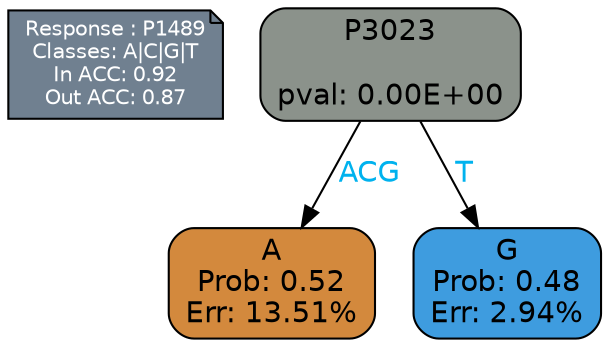 digraph Tree {
node [shape=box, style="filled, rounded", color="black", fontname=helvetica] ;
graph [ranksep=equally, splines=polylines, bgcolor=transparent, dpi=600] ;
edge [fontname=helvetica] ;
LEGEND [label="Response : P1489
Classes: A|C|G|T
In ACC: 0.92
Out ACC: 0.87
",shape=note,align=left,style=filled,fillcolor="slategray",fontcolor="white",fontsize=10];1 [label="P3023

pval: 0.00E+00", fillcolor="#8b928b"] ;
2 [label="A
Prob: 0.52
Err: 13.51%", fillcolor="#d3893d"] ;
3 [label="G
Prob: 0.48
Err: 2.94%", fillcolor="#3e9cdf"] ;
1 -> 2 [label="ACG",fontcolor=deepskyblue2] ;
1 -> 3 [label="T",fontcolor=deepskyblue2] ;
{rank = same; 2;3;}{rank = same; LEGEND;1;}}